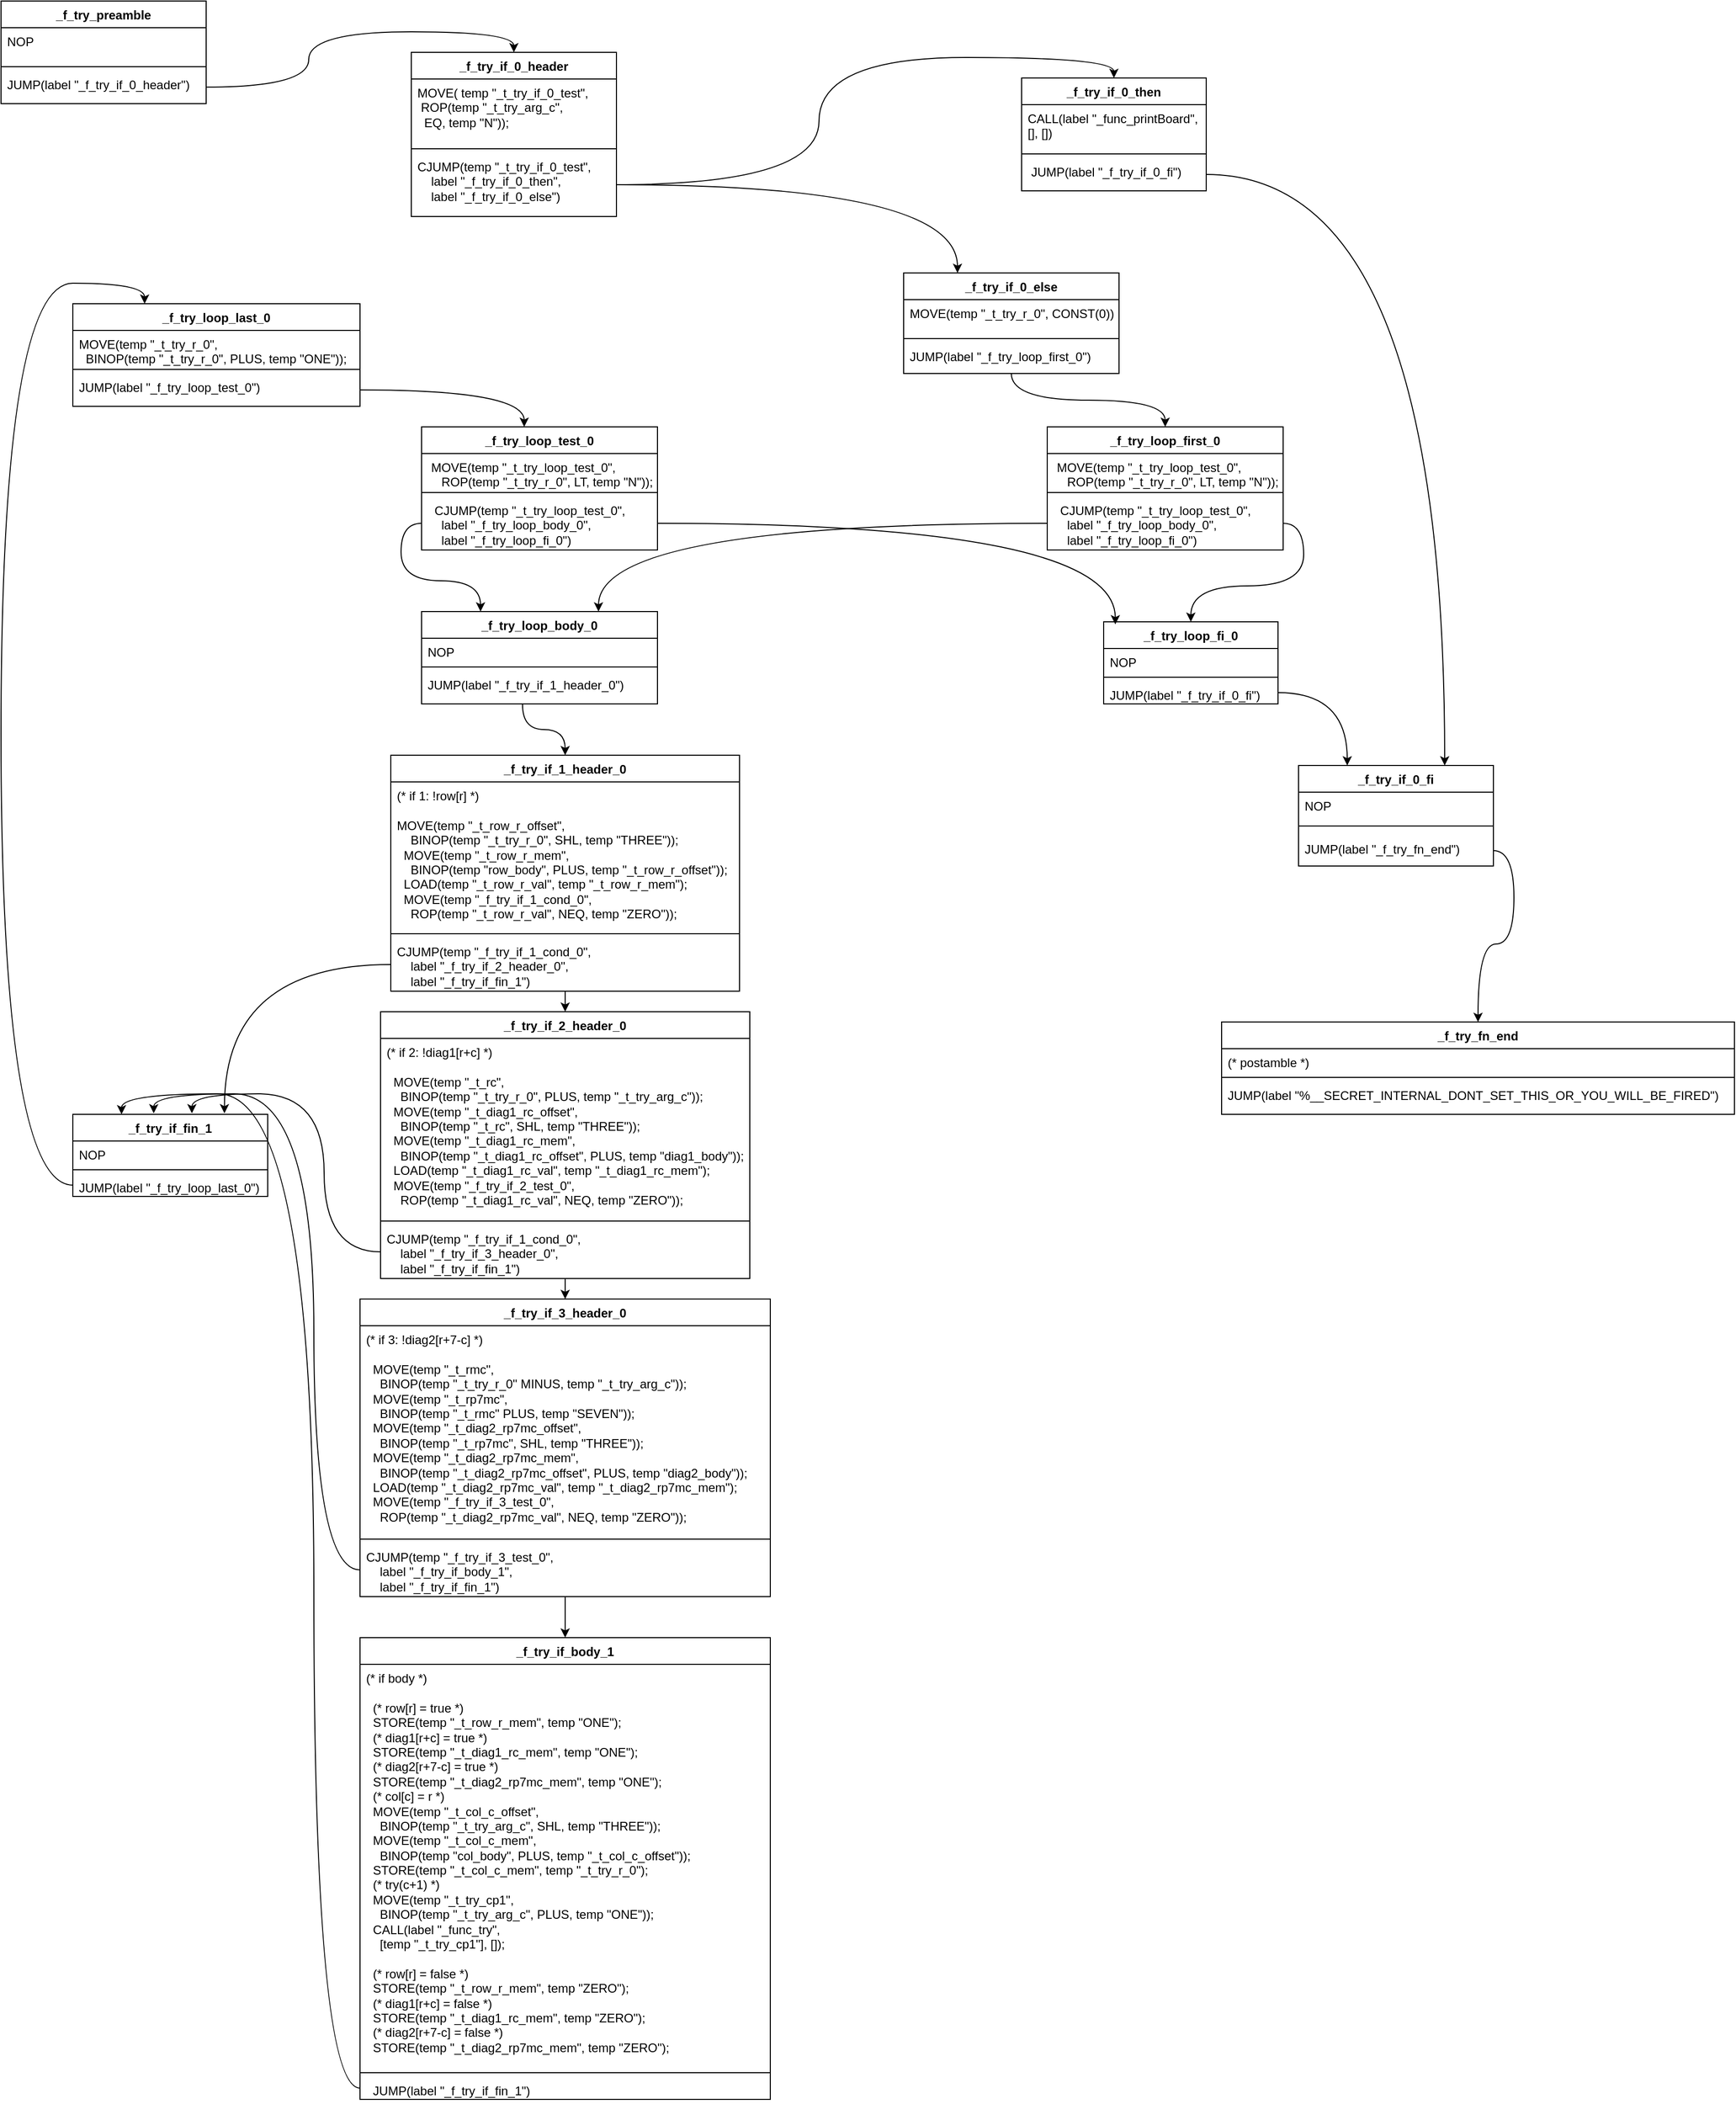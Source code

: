 <mxfile version="24.2.5" type="github">
  <diagram name="Page-1" id="pra8yOZ9Exb6OgbVI9pF">
    <mxGraphModel dx="1858" dy="843" grid="1" gridSize="10" guides="1" tooltips="1" connect="1" arrows="1" fold="1" page="1" pageScale="1" pageWidth="850" pageHeight="1100" math="0" shadow="0">
      <root>
        <mxCell id="0" />
        <mxCell id="1" parent="0" />
        <mxCell id="ukRWAVQbogYnGtxhEbvE-15" value="_f_try_if_0_header" style="swimlane;fontStyle=1;align=center;verticalAlign=top;childLayout=stackLayout;horizontal=1;startSize=26;horizontalStack=0;resizeParent=1;resizeParentMax=0;resizeLast=0;collapsible=1;marginBottom=0;whiteSpace=wrap;html=1;" vertex="1" parent="1">
          <mxGeometry x="410" y="65" width="200" height="160" as="geometry">
            <mxRectangle x="110" y="230" width="140" height="30" as="alternateBounds" />
          </mxGeometry>
        </mxCell>
        <mxCell id="ukRWAVQbogYnGtxhEbvE-16" value="MOVE( temp &quot;_t_try_if_0_test&quot;,&lt;div&gt;&amp;nbsp;ROP(temp &quot;_t_try_arg_c&quot;,&lt;/div&gt;&lt;div&gt;&amp;nbsp; EQ, temp &quot;N&quot;));&lt;/div&gt;" style="text;strokeColor=none;fillColor=none;align=left;verticalAlign=top;spacingLeft=4;spacingRight=4;overflow=hidden;rotatable=0;points=[[0,0.5],[1,0.5]];portConstraint=eastwest;whiteSpace=wrap;html=1;" vertex="1" parent="ukRWAVQbogYnGtxhEbvE-15">
          <mxGeometry y="26" width="200" height="64" as="geometry" />
        </mxCell>
        <mxCell id="ukRWAVQbogYnGtxhEbvE-17" value="" style="line;strokeWidth=1;fillColor=none;align=left;verticalAlign=middle;spacingTop=-1;spacingLeft=3;spacingRight=3;rotatable=0;labelPosition=right;points=[];portConstraint=eastwest;strokeColor=inherit;" vertex="1" parent="ukRWAVQbogYnGtxhEbvE-15">
          <mxGeometry y="90" width="200" height="8" as="geometry" />
        </mxCell>
        <mxCell id="ukRWAVQbogYnGtxhEbvE-18" value="&lt;div&gt;CJUMP(temp &quot;_t_try_if_0_test&quot;,&lt;/div&gt;&lt;div&gt;&amp;nbsp; &amp;nbsp; label &quot;_f_try_if_0_then&quot;,&lt;/div&gt;&lt;div&gt;&amp;nbsp; &amp;nbsp; label &quot;_f_try_if_0_else&quot;)&lt;/div&gt;" style="text;strokeColor=none;fillColor=none;align=left;verticalAlign=top;spacingLeft=4;spacingRight=4;overflow=hidden;rotatable=0;points=[[0,0.5],[1,0.5]];portConstraint=eastwest;whiteSpace=wrap;html=1;" vertex="1" parent="ukRWAVQbogYnGtxhEbvE-15">
          <mxGeometry y="98" width="200" height="62" as="geometry" />
        </mxCell>
        <mxCell id="ukRWAVQbogYnGtxhEbvE-19" value="_f_try_preamble" style="swimlane;fontStyle=1;align=center;verticalAlign=top;childLayout=stackLayout;horizontal=1;startSize=26;horizontalStack=0;resizeParent=1;resizeParentMax=0;resizeLast=0;collapsible=1;marginBottom=0;whiteSpace=wrap;html=1;" vertex="1" parent="1">
          <mxGeometry x="10" y="14.94" width="200" height="100" as="geometry" />
        </mxCell>
        <mxCell id="ukRWAVQbogYnGtxhEbvE-20" value="NOP&lt;div&gt;&lt;br&gt;&lt;/div&gt;" style="text;strokeColor=none;fillColor=none;align=left;verticalAlign=top;spacingLeft=4;spacingRight=4;overflow=hidden;rotatable=0;points=[[0,0.5],[1,0.5]];portConstraint=eastwest;whiteSpace=wrap;html=1;" vertex="1" parent="ukRWAVQbogYnGtxhEbvE-19">
          <mxGeometry y="26" width="200" height="34" as="geometry" />
        </mxCell>
        <mxCell id="ukRWAVQbogYnGtxhEbvE-21" value="" style="line;strokeWidth=1;fillColor=none;align=left;verticalAlign=middle;spacingTop=-1;spacingLeft=3;spacingRight=3;rotatable=0;labelPosition=right;points=[];portConstraint=eastwest;strokeColor=inherit;" vertex="1" parent="ukRWAVQbogYnGtxhEbvE-19">
          <mxGeometry y="60" width="200" height="8" as="geometry" />
        </mxCell>
        <mxCell id="ukRWAVQbogYnGtxhEbvE-22" value="&lt;div&gt;JUMP(label &quot;_f_try_if_0_header&quot;)&lt;/div&gt;&lt;div&gt;&lt;br&gt;&lt;/div&gt;" style="text;strokeColor=none;fillColor=none;align=left;verticalAlign=top;spacingLeft=4;spacingRight=4;overflow=hidden;rotatable=0;points=[[0,0.5],[1,0.5]];portConstraint=eastwest;whiteSpace=wrap;html=1;" vertex="1" parent="ukRWAVQbogYnGtxhEbvE-19">
          <mxGeometry y="68" width="200" height="32" as="geometry" />
        </mxCell>
        <mxCell id="ukRWAVQbogYnGtxhEbvE-23" value="_f_try_if_0_then" style="swimlane;fontStyle=1;align=center;verticalAlign=top;childLayout=stackLayout;horizontal=1;startSize=26;horizontalStack=0;resizeParent=1;resizeParentMax=0;resizeLast=0;collapsible=1;marginBottom=0;whiteSpace=wrap;html=1;" vertex="1" parent="1">
          <mxGeometry x="1005" y="90" width="180" height="110" as="geometry">
            <mxRectangle x="110" y="230" width="140" height="30" as="alternateBounds" />
          </mxGeometry>
        </mxCell>
        <mxCell id="ukRWAVQbogYnGtxhEbvE-24" value="CALL(label &quot;_func_printBoard&quot;, [], [])" style="text;strokeColor=none;fillColor=none;align=left;verticalAlign=top;spacingLeft=4;spacingRight=4;overflow=hidden;rotatable=0;points=[[0,0.5],[1,0.5]];portConstraint=eastwest;whiteSpace=wrap;html=1;" vertex="1" parent="ukRWAVQbogYnGtxhEbvE-23">
          <mxGeometry y="26" width="180" height="44" as="geometry" />
        </mxCell>
        <mxCell id="ukRWAVQbogYnGtxhEbvE-25" value="" style="line;strokeWidth=1;fillColor=none;align=left;verticalAlign=middle;spacingTop=-1;spacingLeft=3;spacingRight=3;rotatable=0;labelPosition=right;points=[];portConstraint=eastwest;strokeColor=inherit;" vertex="1" parent="ukRWAVQbogYnGtxhEbvE-23">
          <mxGeometry y="70" width="180" height="8" as="geometry" />
        </mxCell>
        <mxCell id="ukRWAVQbogYnGtxhEbvE-26" value="&lt;div&gt;&amp;nbsp;JUMP(label &quot;_f_try_if_0_fi&quot;)&lt;/div&gt;" style="text;strokeColor=none;fillColor=none;align=left;verticalAlign=top;spacingLeft=4;spacingRight=4;overflow=hidden;rotatable=0;points=[[0,0.5],[1,0.5]];portConstraint=eastwest;whiteSpace=wrap;html=1;" vertex="1" parent="ukRWAVQbogYnGtxhEbvE-23">
          <mxGeometry y="78" width="180" height="32" as="geometry" />
        </mxCell>
        <mxCell id="ukRWAVQbogYnGtxhEbvE-27" value="_f_try_if_0_fi" style="swimlane;fontStyle=1;align=center;verticalAlign=top;childLayout=stackLayout;horizontal=1;startSize=26;horizontalStack=0;resizeParent=1;resizeParentMax=0;resizeLast=0;collapsible=1;marginBottom=0;whiteSpace=wrap;html=1;" vertex="1" parent="1">
          <mxGeometry x="1275" y="760" width="190" height="98" as="geometry">
            <mxRectangle x="110" y="230" width="140" height="30" as="alternateBounds" />
          </mxGeometry>
        </mxCell>
        <mxCell id="ukRWAVQbogYnGtxhEbvE-28" value="NOP" style="text;strokeColor=none;fillColor=none;align=left;verticalAlign=top;spacingLeft=4;spacingRight=4;overflow=hidden;rotatable=0;points=[[0,0.5],[1,0.5]];portConstraint=eastwest;whiteSpace=wrap;html=1;" vertex="1" parent="ukRWAVQbogYnGtxhEbvE-27">
          <mxGeometry y="26" width="190" height="24" as="geometry" />
        </mxCell>
        <mxCell id="ukRWAVQbogYnGtxhEbvE-29" value="" style="line;strokeWidth=1;fillColor=none;align=left;verticalAlign=middle;spacingTop=-1;spacingLeft=3;spacingRight=3;rotatable=0;labelPosition=right;points=[];portConstraint=eastwest;strokeColor=inherit;" vertex="1" parent="ukRWAVQbogYnGtxhEbvE-27">
          <mxGeometry y="50" width="190" height="18" as="geometry" />
        </mxCell>
        <mxCell id="ukRWAVQbogYnGtxhEbvE-30" value="&lt;div&gt;JUMP(label &quot;_f_try_fn_end&lt;span style=&quot;background-color: initial;&quot;&gt;&quot;)&lt;/span&gt;&lt;/div&gt;" style="text;strokeColor=none;fillColor=none;align=left;verticalAlign=top;spacingLeft=4;spacingRight=4;overflow=hidden;rotatable=0;points=[[0,0.5],[1,0.5]];portConstraint=eastwest;whiteSpace=wrap;html=1;" vertex="1" parent="ukRWAVQbogYnGtxhEbvE-27">
          <mxGeometry y="68" width="190" height="30" as="geometry" />
        </mxCell>
        <mxCell id="ukRWAVQbogYnGtxhEbvE-46" style="edgeStyle=orthogonalEdgeStyle;curved=1;rounded=0;orthogonalLoop=1;jettySize=auto;html=1;" edge="1" parent="1" source="ukRWAVQbogYnGtxhEbvE-37" target="ukRWAVQbogYnGtxhEbvE-42">
          <mxGeometry relative="1" as="geometry" />
        </mxCell>
        <mxCell id="ukRWAVQbogYnGtxhEbvE-37" value="_f_try_if_0_else&lt;div&gt;&lt;br&gt;&lt;/div&gt;" style="swimlane;fontStyle=1;align=center;verticalAlign=top;childLayout=stackLayout;horizontal=1;startSize=26;horizontalStack=0;resizeParent=1;resizeParentMax=0;resizeLast=0;collapsible=1;marginBottom=0;whiteSpace=wrap;html=1;" vertex="1" parent="1">
          <mxGeometry x="890" y="280" width="210" height="98" as="geometry">
            <mxRectangle x="110" y="230" width="140" height="30" as="alternateBounds" />
          </mxGeometry>
        </mxCell>
        <mxCell id="ukRWAVQbogYnGtxhEbvE-38" value="MOVE(temp &quot;_t_try_r_0&quot;, CONST(0))" style="text;strokeColor=none;fillColor=none;align=left;verticalAlign=top;spacingLeft=4;spacingRight=4;overflow=hidden;rotatable=0;points=[[0,0.5],[1,0.5]];portConstraint=eastwest;whiteSpace=wrap;html=1;" vertex="1" parent="ukRWAVQbogYnGtxhEbvE-37">
          <mxGeometry y="26" width="210" height="34" as="geometry" />
        </mxCell>
        <mxCell id="ukRWAVQbogYnGtxhEbvE-39" value="" style="line;strokeWidth=1;fillColor=none;align=left;verticalAlign=middle;spacingTop=-1;spacingLeft=3;spacingRight=3;rotatable=0;labelPosition=right;points=[];portConstraint=eastwest;strokeColor=inherit;" vertex="1" parent="ukRWAVQbogYnGtxhEbvE-37">
          <mxGeometry y="60" width="210" height="8" as="geometry" />
        </mxCell>
        <mxCell id="ukRWAVQbogYnGtxhEbvE-40" value="&lt;div&gt;JUMP(label &quot;_f_try_loop_first_0&quot;)&lt;/div&gt;" style="text;strokeColor=none;fillColor=none;align=left;verticalAlign=top;spacingLeft=4;spacingRight=4;overflow=hidden;rotatable=0;points=[[0,0.5],[1,0.5]];portConstraint=eastwest;whiteSpace=wrap;html=1;" vertex="1" parent="ukRWAVQbogYnGtxhEbvE-37">
          <mxGeometry y="68" width="210" height="30" as="geometry" />
        </mxCell>
        <mxCell id="ukRWAVQbogYnGtxhEbvE-47" value="&lt;div&gt;_f_try_loop_test_0&lt;/div&gt;" style="swimlane;fontStyle=1;align=center;verticalAlign=top;childLayout=stackLayout;horizontal=1;startSize=26;horizontalStack=0;resizeParent=1;resizeParentMax=0;resizeLast=0;collapsible=1;marginBottom=0;whiteSpace=wrap;html=1;" vertex="1" parent="1">
          <mxGeometry x="420" y="430" width="230" height="120" as="geometry">
            <mxRectangle x="110" y="230" width="140" height="30" as="alternateBounds" />
          </mxGeometry>
        </mxCell>
        <mxCell id="ukRWAVQbogYnGtxhEbvE-48" value="&lt;div&gt;&amp;nbsp;MOVE(temp &quot;_t_try_loop_test_0&quot;,&lt;/div&gt;&lt;div&gt;&amp;nbsp; &amp;nbsp; ROP(temp &quot;_t_try_r_0&quot;, LT, temp &quot;N&quot;));&lt;/div&gt;&lt;div&gt;&lt;br&gt;&lt;/div&gt;" style="text;strokeColor=none;fillColor=none;align=left;verticalAlign=top;spacingLeft=4;spacingRight=4;overflow=hidden;rotatable=0;points=[[0,0.5],[1,0.5]];portConstraint=eastwest;whiteSpace=wrap;html=1;" vertex="1" parent="ukRWAVQbogYnGtxhEbvE-47">
          <mxGeometry y="26" width="230" height="34" as="geometry" />
        </mxCell>
        <mxCell id="ukRWAVQbogYnGtxhEbvE-49" value="" style="line;strokeWidth=1;fillColor=none;align=left;verticalAlign=middle;spacingTop=-1;spacingLeft=3;spacingRight=3;rotatable=0;labelPosition=right;points=[];portConstraint=eastwest;strokeColor=inherit;" vertex="1" parent="ukRWAVQbogYnGtxhEbvE-47">
          <mxGeometry y="60" width="230" height="8" as="geometry" />
        </mxCell>
        <mxCell id="ukRWAVQbogYnGtxhEbvE-50" value="&lt;div&gt;&amp;nbsp; CJUMP(temp &quot;_t_try_loop_test_0&quot;,&lt;/div&gt;&lt;div&gt;&amp;nbsp; &amp;nbsp; label &quot;_f_try_loop_body_0&quot;,&lt;/div&gt;&lt;div&gt;&amp;nbsp; &amp;nbsp; label &quot;_f_try_loop_fi_0&quot;)&lt;/div&gt;&lt;div&gt;&lt;br&gt;&lt;/div&gt;" style="text;strokeColor=none;fillColor=none;align=left;verticalAlign=top;spacingLeft=4;spacingRight=4;overflow=hidden;rotatable=0;points=[[0,0.5],[1,0.5]];portConstraint=eastwest;whiteSpace=wrap;html=1;" vertex="1" parent="ukRWAVQbogYnGtxhEbvE-47">
          <mxGeometry y="68" width="230" height="52" as="geometry" />
        </mxCell>
        <mxCell id="ukRWAVQbogYnGtxhEbvE-54" value="&lt;div&gt;_f_try_loop_fi_0&lt;/div&gt;" style="swimlane;fontStyle=1;align=center;verticalAlign=top;childLayout=stackLayout;horizontal=1;startSize=26;horizontalStack=0;resizeParent=1;resizeParentMax=0;resizeLast=0;collapsible=1;marginBottom=0;whiteSpace=wrap;html=1;" vertex="1" parent="1">
          <mxGeometry x="1085" y="620" width="170" height="80" as="geometry">
            <mxRectangle x="110" y="230" width="140" height="30" as="alternateBounds" />
          </mxGeometry>
        </mxCell>
        <mxCell id="ukRWAVQbogYnGtxhEbvE-55" value="&lt;div&gt;NOP&lt;/div&gt;" style="text;strokeColor=none;fillColor=none;align=left;verticalAlign=top;spacingLeft=4;spacingRight=4;overflow=hidden;rotatable=0;points=[[0,0.5],[1,0.5]];portConstraint=eastwest;whiteSpace=wrap;html=1;" vertex="1" parent="ukRWAVQbogYnGtxhEbvE-54">
          <mxGeometry y="26" width="170" height="24" as="geometry" />
        </mxCell>
        <mxCell id="ukRWAVQbogYnGtxhEbvE-56" value="" style="line;strokeWidth=1;fillColor=none;align=left;verticalAlign=middle;spacingTop=-1;spacingLeft=3;spacingRight=3;rotatable=0;labelPosition=right;points=[];portConstraint=eastwest;strokeColor=inherit;" vertex="1" parent="ukRWAVQbogYnGtxhEbvE-54">
          <mxGeometry y="50" width="170" height="8" as="geometry" />
        </mxCell>
        <mxCell id="ukRWAVQbogYnGtxhEbvE-57" value="&lt;div&gt;JUMP(label &quot;_f_try_if_0_fi&quot;)&lt;/div&gt;" style="text;strokeColor=none;fillColor=none;align=left;verticalAlign=top;spacingLeft=4;spacingRight=4;overflow=hidden;rotatable=0;points=[[0,0.5],[1,0.5]];portConstraint=eastwest;whiteSpace=wrap;html=1;" vertex="1" parent="ukRWAVQbogYnGtxhEbvE-54">
          <mxGeometry y="58" width="170" height="22" as="geometry" />
        </mxCell>
        <mxCell id="ukRWAVQbogYnGtxhEbvE-65" style="edgeStyle=orthogonalEdgeStyle;curved=1;rounded=0;orthogonalLoop=1;jettySize=auto;html=1;exitX=1;exitY=0.5;exitDx=0;exitDy=0;entryX=0.5;entryY=0;entryDx=0;entryDy=0;" edge="1" parent="1" source="ukRWAVQbogYnGtxhEbvE-18" target="ukRWAVQbogYnGtxhEbvE-23">
          <mxGeometry relative="1" as="geometry" />
        </mxCell>
        <mxCell id="ukRWAVQbogYnGtxhEbvE-69" value="&lt;div&gt;_f_try_loop_body_0&lt;/div&gt;" style="swimlane;fontStyle=1;align=center;verticalAlign=top;childLayout=stackLayout;horizontal=1;startSize=26;horizontalStack=0;resizeParent=1;resizeParentMax=0;resizeLast=0;collapsible=1;marginBottom=0;whiteSpace=wrap;html=1;" vertex="1" parent="1">
          <mxGeometry x="420" y="610" width="230" height="90" as="geometry">
            <mxRectangle x="110" y="230" width="140" height="30" as="alternateBounds" />
          </mxGeometry>
        </mxCell>
        <mxCell id="ukRWAVQbogYnGtxhEbvE-70" value="&lt;div&gt;NOP&lt;/div&gt;" style="text;strokeColor=none;fillColor=none;align=left;verticalAlign=top;spacingLeft=4;spacingRight=4;overflow=hidden;rotatable=0;points=[[0,0.5],[1,0.5]];portConstraint=eastwest;whiteSpace=wrap;html=1;" vertex="1" parent="ukRWAVQbogYnGtxhEbvE-69">
          <mxGeometry y="26" width="230" height="24" as="geometry" />
        </mxCell>
        <mxCell id="ukRWAVQbogYnGtxhEbvE-71" value="" style="line;strokeWidth=1;fillColor=none;align=left;verticalAlign=middle;spacingTop=-1;spacingLeft=3;spacingRight=3;rotatable=0;labelPosition=right;points=[];portConstraint=eastwest;strokeColor=inherit;" vertex="1" parent="ukRWAVQbogYnGtxhEbvE-69">
          <mxGeometry y="50" width="230" height="8" as="geometry" />
        </mxCell>
        <mxCell id="ukRWAVQbogYnGtxhEbvE-72" value="&lt;div&gt;JUMP(label &quot;_f_try_if_1_header_0&quot;)&lt;/div&gt;" style="text;strokeColor=none;fillColor=none;align=left;verticalAlign=top;spacingLeft=4;spacingRight=4;overflow=hidden;rotatable=0;points=[[0,0.5],[1,0.5]];portConstraint=eastwest;whiteSpace=wrap;html=1;" vertex="1" parent="ukRWAVQbogYnGtxhEbvE-69">
          <mxGeometry y="58" width="230" height="32" as="geometry" />
        </mxCell>
        <mxCell id="HyJfXXgfWstk8w3jQpry-2" value="&lt;div&gt;_f_try_loop_last_0&lt;/div&gt;" style="swimlane;fontStyle=1;align=center;verticalAlign=top;childLayout=stackLayout;horizontal=1;startSize=26;horizontalStack=0;resizeParent=1;resizeParentMax=0;resizeLast=0;collapsible=1;marginBottom=0;whiteSpace=wrap;html=1;" vertex="1" parent="1">
          <mxGeometry x="80" y="310" width="280" height="100" as="geometry">
            <mxRectangle x="110" y="230" width="140" height="30" as="alternateBounds" />
          </mxGeometry>
        </mxCell>
        <mxCell id="HyJfXXgfWstk8w3jQpry-3" value="&lt;div&gt;MOVE(temp &quot;_t_try_r_0&quot;,&lt;/div&gt;&lt;div&gt;&amp;nbsp; BINOP(temp &quot;_t_try_r_0&quot;, PLUS, temp &quot;ONE&quot;));&lt;/div&gt;&lt;div&gt;&lt;br&gt;&lt;/div&gt;" style="text;strokeColor=none;fillColor=none;align=left;verticalAlign=top;spacingLeft=4;spacingRight=4;overflow=hidden;rotatable=0;points=[[0,0.5],[1,0.5]];portConstraint=eastwest;whiteSpace=wrap;html=1;" vertex="1" parent="HyJfXXgfWstk8w3jQpry-2">
          <mxGeometry y="26" width="280" height="34" as="geometry" />
        </mxCell>
        <mxCell id="HyJfXXgfWstk8w3jQpry-4" value="" style="line;strokeWidth=1;fillColor=none;align=left;verticalAlign=middle;spacingTop=-1;spacingLeft=3;spacingRight=3;rotatable=0;labelPosition=right;points=[];portConstraint=eastwest;strokeColor=inherit;" vertex="1" parent="HyJfXXgfWstk8w3jQpry-2">
          <mxGeometry y="60" width="280" height="8" as="geometry" />
        </mxCell>
        <mxCell id="HyJfXXgfWstk8w3jQpry-5" value="JUMP(label &quot;_f_try_loop_test_0&quot;)" style="text;strokeColor=none;fillColor=none;align=left;verticalAlign=top;spacingLeft=4;spacingRight=4;overflow=hidden;rotatable=0;points=[[0,0.5],[1,0.5]];portConstraint=eastwest;whiteSpace=wrap;html=1;" vertex="1" parent="HyJfXXgfWstk8w3jQpry-2">
          <mxGeometry y="68" width="280" height="32" as="geometry" />
        </mxCell>
        <mxCell id="HyJfXXgfWstk8w3jQpry-8" style="edgeStyle=orthogonalEdgeStyle;curved=1;rounded=0;orthogonalLoop=1;jettySize=auto;html=1;entryX=0.435;entryY=0;entryDx=0;entryDy=0;entryPerimeter=0;" edge="1" parent="1" source="HyJfXXgfWstk8w3jQpry-5" target="ukRWAVQbogYnGtxhEbvE-47">
          <mxGeometry relative="1" as="geometry" />
        </mxCell>
        <mxCell id="HyJfXXgfWstk8w3jQpry-21" value="" style="edgeStyle=orthogonalEdgeStyle;curved=1;rounded=0;orthogonalLoop=1;jettySize=auto;html=1;" edge="1" parent="1" source="HyJfXXgfWstk8w3jQpry-9" target="HyJfXXgfWstk8w3jQpry-17">
          <mxGeometry relative="1" as="geometry" />
        </mxCell>
        <mxCell id="HyJfXXgfWstk8w3jQpry-9" value="_f_try_if_1_header_0" style="swimlane;fontStyle=1;align=center;verticalAlign=top;childLayout=stackLayout;horizontal=1;startSize=26;horizontalStack=0;resizeParent=1;resizeParentMax=0;resizeLast=0;collapsible=1;marginBottom=0;whiteSpace=wrap;html=1;" vertex="1" parent="1">
          <mxGeometry x="390" y="750" width="340" height="230" as="geometry">
            <mxRectangle x="110" y="230" width="140" height="30" as="alternateBounds" />
          </mxGeometry>
        </mxCell>
        <mxCell id="HyJfXXgfWstk8w3jQpry-10" value="&lt;div&gt;(* if 1: !row[r] *)&lt;/div&gt;&lt;div&gt;&lt;br&gt;&lt;/div&gt;&lt;div&gt;MOVE(temp &quot;_t_row_r_offset&quot;,&lt;/div&gt;&lt;div&gt;&amp;nbsp; &amp;nbsp; BINOP(temp &quot;_t_try_r_0&quot;, SHL, temp &quot;THREE&quot;));&lt;/div&gt;&lt;div&gt;&amp;nbsp; MOVE(temp &quot;_t_row_r_mem&quot;,&lt;/div&gt;&lt;div&gt;&amp;nbsp; &amp;nbsp; BINOP(temp &quot;row_body&quot;, PLUS, temp &quot;_t_row_r_offset&quot;));&lt;/div&gt;&lt;div&gt;&amp;nbsp; LOAD(temp &quot;_t_row_r_val&quot;, temp &quot;_t_row_r_mem&quot;);&lt;/div&gt;&lt;div&gt;&amp;nbsp; MOVE(temp &quot;_f_try_if_1_cond_0&quot;,&lt;/div&gt;&lt;div&gt;&amp;nbsp; &amp;nbsp; ROP(temp &quot;_t_row_r_val&quot;, NEQ, temp &quot;ZERO&quot;));&lt;/div&gt;&lt;div&gt;&lt;br&gt;&lt;/div&gt;" style="text;strokeColor=none;fillColor=none;align=left;verticalAlign=top;spacingLeft=4;spacingRight=4;overflow=hidden;rotatable=0;points=[[0,0.5],[1,0.5]];portConstraint=eastwest;whiteSpace=wrap;html=1;" vertex="1" parent="HyJfXXgfWstk8w3jQpry-9">
          <mxGeometry y="26" width="340" height="144" as="geometry" />
        </mxCell>
        <mxCell id="HyJfXXgfWstk8w3jQpry-11" value="" style="line;strokeWidth=1;fillColor=none;align=left;verticalAlign=middle;spacingTop=-1;spacingLeft=3;spacingRight=3;rotatable=0;labelPosition=right;points=[];portConstraint=eastwest;strokeColor=inherit;" vertex="1" parent="HyJfXXgfWstk8w3jQpry-9">
          <mxGeometry y="170" width="340" height="8" as="geometry" />
        </mxCell>
        <mxCell id="HyJfXXgfWstk8w3jQpry-12" value="&lt;div&gt;CJUMP(temp &quot;_f_try_if_1_cond_0&quot;,&lt;/div&gt;&lt;div&gt;&amp;nbsp; &amp;nbsp; label &quot;_f_try_if_2_header_0&quot;,&lt;/div&gt;&lt;div&gt;&amp;nbsp; &amp;nbsp; label &quot;_f_try_if_fin_1&quot;)&lt;/div&gt;&lt;div&gt;&lt;br&gt;&lt;/div&gt;" style="text;strokeColor=none;fillColor=none;align=left;verticalAlign=top;spacingLeft=4;spacingRight=4;overflow=hidden;rotatable=0;points=[[0,0.5],[1,0.5]];portConstraint=eastwest;whiteSpace=wrap;html=1;" vertex="1" parent="HyJfXXgfWstk8w3jQpry-9">
          <mxGeometry y="178" width="340" height="52" as="geometry" />
        </mxCell>
        <mxCell id="HyJfXXgfWstk8w3jQpry-14" style="edgeStyle=orthogonalEdgeStyle;curved=1;rounded=0;orthogonalLoop=1;jettySize=auto;html=1;entryX=0.5;entryY=0;entryDx=0;entryDy=0;exitX=0.428;exitY=1.014;exitDx=0;exitDy=0;exitPerimeter=0;" edge="1" parent="1" source="ukRWAVQbogYnGtxhEbvE-72" target="HyJfXXgfWstk8w3jQpry-9">
          <mxGeometry relative="1" as="geometry" />
        </mxCell>
        <mxCell id="HyJfXXgfWstk8w3jQpry-26" value="" style="edgeStyle=orthogonalEdgeStyle;curved=1;rounded=0;orthogonalLoop=1;jettySize=auto;html=1;" edge="1" parent="1" source="HyJfXXgfWstk8w3jQpry-17" target="HyJfXXgfWstk8w3jQpry-22">
          <mxGeometry relative="1" as="geometry" />
        </mxCell>
        <mxCell id="HyJfXXgfWstk8w3jQpry-17" value="_f_try_if_2_header_0" style="swimlane;fontStyle=1;align=center;verticalAlign=top;childLayout=stackLayout;horizontal=1;startSize=26;horizontalStack=0;resizeParent=1;resizeParentMax=0;resizeLast=0;collapsible=1;marginBottom=0;whiteSpace=wrap;html=1;" vertex="1" parent="1">
          <mxGeometry x="380" y="1000" width="360" height="260" as="geometry">
            <mxRectangle x="110" y="230" width="140" height="30" as="alternateBounds" />
          </mxGeometry>
        </mxCell>
        <mxCell id="HyJfXXgfWstk8w3jQpry-18" value="&lt;div&gt;(* if 2: !diag1[r+c] *)&lt;/div&gt;&lt;div&gt;&lt;br&gt;&lt;/div&gt;&lt;div&gt;&lt;div&gt;&amp;nbsp; MOVE(temp &quot;_t_rc&quot;,&lt;/div&gt;&lt;div&gt;&amp;nbsp; &amp;nbsp; BINOP(temp &quot;_t_try_r_0&quot;, PLUS, temp &quot;_t_try_arg_c&quot;));&lt;/div&gt;&lt;div&gt;&amp;nbsp; MOVE(temp &quot;_t_diag1_rc_offset&quot;,&lt;/div&gt;&lt;div&gt;&amp;nbsp; &amp;nbsp; BINOP(temp &quot;_t_rc&quot;, SHL, temp &quot;THREE&quot;));&lt;/div&gt;&lt;div&gt;&amp;nbsp; MOVE(temp &quot;_t_diag1_rc_mem&quot;,&lt;/div&gt;&lt;div&gt;&amp;nbsp; &amp;nbsp; BINOP(temp &quot;_t_diag1_rc_offset&quot;, PLUS, temp &quot;diag1_body&quot;));&lt;/div&gt;&lt;div&gt;&amp;nbsp; LOAD(temp &quot;_t_diag1_rc_val&quot;, temp &quot;_t_diag1_rc_mem&quot;);&lt;/div&gt;&lt;div&gt;&amp;nbsp; MOVE(temp &quot;_f_try_if_2_test_0&quot;,&lt;/div&gt;&lt;div&gt;&amp;nbsp; &amp;nbsp; ROP(temp &quot;_t_diag1_rc_val&quot;, NEQ, temp &quot;ZERO&quot;));&lt;/div&gt;&lt;/div&gt;&lt;div&gt;&lt;br&gt;&lt;/div&gt;" style="text;strokeColor=none;fillColor=none;align=left;verticalAlign=top;spacingLeft=4;spacingRight=4;overflow=hidden;rotatable=0;points=[[0,0.5],[1,0.5]];portConstraint=eastwest;whiteSpace=wrap;html=1;" vertex="1" parent="HyJfXXgfWstk8w3jQpry-17">
          <mxGeometry y="26" width="360" height="174" as="geometry" />
        </mxCell>
        <mxCell id="HyJfXXgfWstk8w3jQpry-19" value="" style="line;strokeWidth=1;fillColor=none;align=left;verticalAlign=middle;spacingTop=-1;spacingLeft=3;spacingRight=3;rotatable=0;labelPosition=right;points=[];portConstraint=eastwest;strokeColor=inherit;" vertex="1" parent="HyJfXXgfWstk8w3jQpry-17">
          <mxGeometry y="200" width="360" height="8" as="geometry" />
        </mxCell>
        <mxCell id="HyJfXXgfWstk8w3jQpry-20" value="&lt;div&gt;CJUMP(temp &quot;_f_try_if_1_cond_0&quot;,&lt;/div&gt;&lt;div&gt;&amp;nbsp; &amp;nbsp; label &quot;_f_try_if_3_header_0&quot;,&lt;/div&gt;&lt;div&gt;&amp;nbsp; &amp;nbsp; label &quot;_f_try_if_fin_1&quot;)&lt;/div&gt;&lt;div&gt;&lt;br&gt;&lt;/div&gt;" style="text;strokeColor=none;fillColor=none;align=left;verticalAlign=top;spacingLeft=4;spacingRight=4;overflow=hidden;rotatable=0;points=[[0,0.5],[1,0.5]];portConstraint=eastwest;whiteSpace=wrap;html=1;" vertex="1" parent="HyJfXXgfWstk8w3jQpry-17">
          <mxGeometry y="208" width="360" height="52" as="geometry" />
        </mxCell>
        <mxCell id="HyJfXXgfWstk8w3jQpry-31" value="" style="edgeStyle=orthogonalEdgeStyle;curved=1;rounded=0;orthogonalLoop=1;jettySize=auto;html=1;" edge="1" parent="1" source="HyJfXXgfWstk8w3jQpry-22" target="HyJfXXgfWstk8w3jQpry-27">
          <mxGeometry relative="1" as="geometry" />
        </mxCell>
        <mxCell id="HyJfXXgfWstk8w3jQpry-22" value="_f_try_if_3_header_0" style="swimlane;fontStyle=1;align=center;verticalAlign=top;childLayout=stackLayout;horizontal=1;startSize=26;horizontalStack=0;resizeParent=1;resizeParentMax=0;resizeLast=0;collapsible=1;marginBottom=0;whiteSpace=wrap;html=1;" vertex="1" parent="1">
          <mxGeometry x="360" y="1280" width="400" height="290" as="geometry">
            <mxRectangle x="110" y="230" width="140" height="30" as="alternateBounds" />
          </mxGeometry>
        </mxCell>
        <mxCell id="HyJfXXgfWstk8w3jQpry-23" value="&lt;div&gt;(* if 3: !diag2[r+7-c] *)&lt;/div&gt;&lt;div&gt;&lt;br&gt;&lt;/div&gt;&lt;div&gt;&lt;div&gt;&lt;div&gt;&amp;nbsp; MOVE(temp &quot;_t_rmc&quot;,&lt;/div&gt;&lt;div&gt;&amp;nbsp; &amp;nbsp; BINOP(temp &quot;_t_try_r_0&quot; MINUS, temp &quot;_t_try_arg_c&quot;));&lt;/div&gt;&lt;div&gt;&amp;nbsp; MOVE(temp &quot;_t_rp7mc&quot;,&lt;/div&gt;&lt;div&gt;&amp;nbsp; &amp;nbsp; BINOP(temp &quot;_t_rmc&quot; PLUS, temp &quot;SEVEN&quot;));&lt;/div&gt;&lt;div&gt;&amp;nbsp; MOVE(temp &quot;_t_diag2_rp7mc_offset&quot;,&lt;/div&gt;&lt;div&gt;&amp;nbsp; &amp;nbsp; BINOP(temp &quot;_t_rp7mc&quot;, SHL, temp &quot;THREE&quot;));&lt;/div&gt;&lt;div&gt;&amp;nbsp; MOVE(temp &quot;_t_diag2_rp7mc_mem&quot;,&lt;/div&gt;&lt;div&gt;&amp;nbsp; &amp;nbsp; BINOP(temp &quot;_t_diag2_rp7mc_offset&quot;, PLUS, temp &quot;diag2_body&quot;));&lt;/div&gt;&lt;div&gt;&amp;nbsp; LOAD(temp &quot;_t_diag2_rp7mc_val&quot;, temp &quot;_t_diag2_rp7mc_mem&quot;);&lt;/div&gt;&lt;div&gt;&amp;nbsp; MOVE(temp &quot;_f_try_if_3_test_0&quot;,&lt;/div&gt;&lt;div&gt;&amp;nbsp; &amp;nbsp; ROP(temp &quot;_t_diag2_rp7mc_val&quot;, NEQ, temp &quot;ZERO&quot;));&lt;/div&gt;&lt;/div&gt;&lt;/div&gt;&lt;div&gt;&lt;br&gt;&lt;/div&gt;" style="text;strokeColor=none;fillColor=none;align=left;verticalAlign=top;spacingLeft=4;spacingRight=4;overflow=hidden;rotatable=0;points=[[0,0.5],[1,0.5]];portConstraint=eastwest;whiteSpace=wrap;html=1;" vertex="1" parent="HyJfXXgfWstk8w3jQpry-22">
          <mxGeometry y="26" width="400" height="204" as="geometry" />
        </mxCell>
        <mxCell id="HyJfXXgfWstk8w3jQpry-24" value="" style="line;strokeWidth=1;fillColor=none;align=left;verticalAlign=middle;spacingTop=-1;spacingLeft=3;spacingRight=3;rotatable=0;labelPosition=right;points=[];portConstraint=eastwest;strokeColor=inherit;" vertex="1" parent="HyJfXXgfWstk8w3jQpry-22">
          <mxGeometry y="230" width="400" height="8" as="geometry" />
        </mxCell>
        <mxCell id="HyJfXXgfWstk8w3jQpry-25" value="&lt;div&gt;&lt;div&gt;CJUMP(temp &quot;_f_try_if_3_test_0&quot;,&lt;/div&gt;&lt;div&gt;&amp;nbsp; &amp;nbsp; label &quot;_f_try_if_body_1&quot;,&lt;/div&gt;&lt;div&gt;&amp;nbsp; &amp;nbsp; label &quot;_f_try_if_fin_1&quot;)&lt;/div&gt;&lt;/div&gt;" style="text;strokeColor=none;fillColor=none;align=left;verticalAlign=top;spacingLeft=4;spacingRight=4;overflow=hidden;rotatable=0;points=[[0,0.5],[1,0.5]];portConstraint=eastwest;whiteSpace=wrap;html=1;" vertex="1" parent="HyJfXXgfWstk8w3jQpry-22">
          <mxGeometry y="238" width="400" height="52" as="geometry" />
        </mxCell>
        <mxCell id="HyJfXXgfWstk8w3jQpry-27" value="_f_try_if_body_1" style="swimlane;fontStyle=1;align=center;verticalAlign=top;childLayout=stackLayout;horizontal=1;startSize=26;horizontalStack=0;resizeParent=1;resizeParentMax=0;resizeLast=0;collapsible=1;marginBottom=0;whiteSpace=wrap;html=1;" vertex="1" parent="1">
          <mxGeometry x="360" y="1610" width="400" height="450" as="geometry">
            <mxRectangle x="110" y="230" width="140" height="30" as="alternateBounds" />
          </mxGeometry>
        </mxCell>
        <mxCell id="HyJfXXgfWstk8w3jQpry-28" value="&lt;div&gt;(* if body *)&lt;/div&gt;&lt;div&gt;&lt;br&gt;&lt;/div&gt;&lt;div&gt;&lt;div&gt;&lt;div&gt;&lt;div&gt;&amp;nbsp; (* row[r] = true *)&lt;/div&gt;&lt;div&gt;&amp;nbsp; STORE(temp &quot;_t_row_r_mem&quot;, temp &quot;ONE&quot;);&lt;/div&gt;&lt;div&gt;&amp;nbsp; (* diag1[r+c] = true *)&lt;/div&gt;&lt;div&gt;&amp;nbsp; STORE(temp &quot;_t_diag1_rc_mem&quot;, temp &quot;ONE&quot;);&lt;/div&gt;&lt;div&gt;&amp;nbsp; (* diag2[r+7-c] = true *)&lt;/div&gt;&lt;div&gt;&amp;nbsp; STORE(temp &quot;_t_diag2_rp7mc_mem&quot;, temp &quot;ONE&quot;);&lt;/div&gt;&lt;div&gt;&amp;nbsp; (* col[c] = r *)&lt;/div&gt;&lt;div&gt;&amp;nbsp; MOVE(temp &quot;_t_col_c_offset&quot;,&lt;/div&gt;&lt;div&gt;&amp;nbsp; &amp;nbsp; BINOP(temp &quot;_t_try_arg_c&quot;, SHL, temp &quot;THREE&quot;));&lt;/div&gt;&lt;div&gt;&amp;nbsp; MOVE(temp &quot;_t_col_c_mem&quot;,&lt;/div&gt;&lt;div&gt;&amp;nbsp; &amp;nbsp; BINOP(temp &quot;col_body&quot;, PLUS, temp &quot;_t_col_c_offset&quot;));&lt;/div&gt;&lt;div&gt;&amp;nbsp; STORE(temp &quot;_t_col_c_mem&quot;, temp &quot;_t_try_r_0&quot;);&lt;/div&gt;&lt;div&gt;&amp;nbsp; (* try(c+1) *)&lt;/div&gt;&lt;div&gt;&amp;nbsp; MOVE(temp &quot;_t_try_cp1&quot;,&lt;/div&gt;&lt;div&gt;&amp;nbsp; &amp;nbsp; BINOP(temp &quot;_t_try_arg_c&quot;, PLUS, temp &quot;ONE&quot;));&lt;/div&gt;&lt;div&gt;&amp;nbsp; CALL(label &quot;_func_try&quot;,&amp;nbsp;&lt;/div&gt;&lt;div&gt;&amp;nbsp; &amp;nbsp; [temp &quot;_t_try_cp1&quot;], []);&lt;/div&gt;&lt;div&gt;&lt;br&gt;&lt;/div&gt;&lt;div&gt;&amp;nbsp; (* row[r] = false *)&lt;/div&gt;&lt;div&gt;&amp;nbsp; STORE(temp &quot;_t_row_r_mem&quot;, temp &quot;ZERO&quot;);&lt;/div&gt;&lt;div&gt;&amp;nbsp; (* diag1[r+c] = false *)&lt;/div&gt;&lt;div&gt;&amp;nbsp; STORE(temp &quot;_t_diag1_rc_mem&quot;, temp &quot;ZERO&quot;);&lt;/div&gt;&lt;div&gt;&amp;nbsp; (* diag2[r+7-c] = false *)&lt;/div&gt;&lt;div&gt;&amp;nbsp; STORE(temp &quot;_t_diag2_rp7mc_mem&quot;, temp &quot;ZERO&quot;);&lt;/div&gt;&lt;div&gt;&amp;nbsp;&lt;/div&gt;&lt;/div&gt;&lt;/div&gt;&lt;/div&gt;" style="text;strokeColor=none;fillColor=none;align=left;verticalAlign=top;spacingLeft=4;spacingRight=4;overflow=hidden;rotatable=0;points=[[0,0.5],[1,0.5]];portConstraint=eastwest;whiteSpace=wrap;html=1;" vertex="1" parent="HyJfXXgfWstk8w3jQpry-27">
          <mxGeometry y="26" width="400" height="394" as="geometry" />
        </mxCell>
        <mxCell id="HyJfXXgfWstk8w3jQpry-29" value="" style="line;strokeWidth=1;fillColor=none;align=left;verticalAlign=middle;spacingTop=-1;spacingLeft=3;spacingRight=3;rotatable=0;labelPosition=right;points=[];portConstraint=eastwest;strokeColor=inherit;" vertex="1" parent="HyJfXXgfWstk8w3jQpry-27">
          <mxGeometry y="420" width="400" height="8" as="geometry" />
        </mxCell>
        <mxCell id="HyJfXXgfWstk8w3jQpry-30" value="&lt;div&gt;&amp;nbsp; JUMP(label &quot;_f_try_if_fin_1&quot;)&lt;/div&gt;" style="text;strokeColor=none;fillColor=none;align=left;verticalAlign=top;spacingLeft=4;spacingRight=4;overflow=hidden;rotatable=0;points=[[0,0.5],[1,0.5]];portConstraint=eastwest;whiteSpace=wrap;html=1;" vertex="1" parent="HyJfXXgfWstk8w3jQpry-27">
          <mxGeometry y="428" width="400" height="22" as="geometry" />
        </mxCell>
        <mxCell id="HyJfXXgfWstk8w3jQpry-32" value="&lt;div&gt;_f_try_fn_end&lt;/div&gt;" style="swimlane;fontStyle=1;align=center;verticalAlign=top;childLayout=stackLayout;horizontal=1;startSize=26;horizontalStack=0;resizeParent=1;resizeParentMax=0;resizeLast=0;collapsible=1;marginBottom=0;whiteSpace=wrap;html=1;" vertex="1" parent="1">
          <mxGeometry x="1200" y="1010" width="500" height="90" as="geometry">
            <mxRectangle x="110" y="230" width="140" height="30" as="alternateBounds" />
          </mxGeometry>
        </mxCell>
        <mxCell id="HyJfXXgfWstk8w3jQpry-33" value="&lt;div&gt;(* postamble *)&lt;/div&gt;" style="text;strokeColor=none;fillColor=none;align=left;verticalAlign=top;spacingLeft=4;spacingRight=4;overflow=hidden;rotatable=0;points=[[0,0.5],[1,0.5]];portConstraint=eastwest;whiteSpace=wrap;html=1;" vertex="1" parent="HyJfXXgfWstk8w3jQpry-32">
          <mxGeometry y="26" width="500" height="24" as="geometry" />
        </mxCell>
        <mxCell id="HyJfXXgfWstk8w3jQpry-34" value="" style="line;strokeWidth=1;fillColor=none;align=left;verticalAlign=middle;spacingTop=-1;spacingLeft=3;spacingRight=3;rotatable=0;labelPosition=right;points=[];portConstraint=eastwest;strokeColor=inherit;" vertex="1" parent="HyJfXXgfWstk8w3jQpry-32">
          <mxGeometry y="50" width="500" height="8" as="geometry" />
        </mxCell>
        <mxCell id="HyJfXXgfWstk8w3jQpry-35" value="&lt;div&gt;JUMP(label &quot;%__SECRET_INTERNAL_DONT_SET_THIS_OR_YOU_WILL_BE_FIRED&quot;)&lt;/div&gt;&lt;div&gt;&lt;br&gt;&lt;/div&gt;" style="text;strokeColor=none;fillColor=none;align=left;verticalAlign=top;spacingLeft=4;spacingRight=4;overflow=hidden;rotatable=0;points=[[0,0.5],[1,0.5]];portConstraint=eastwest;whiteSpace=wrap;html=1;" vertex="1" parent="HyJfXXgfWstk8w3jQpry-32">
          <mxGeometry y="58" width="500" height="32" as="geometry" />
        </mxCell>
        <mxCell id="ukRWAVQbogYnGtxhEbvE-42" value="&lt;div&gt;_f_try_loop_first_0&lt;/div&gt;" style="swimlane;fontStyle=1;align=center;verticalAlign=top;childLayout=stackLayout;horizontal=1;startSize=26;horizontalStack=0;resizeParent=1;resizeParentMax=0;resizeLast=0;collapsible=1;marginBottom=0;whiteSpace=wrap;html=1;" vertex="1" parent="1">
          <mxGeometry x="1030" y="430" width="230" height="120" as="geometry">
            <mxRectangle x="110" y="230" width="140" height="30" as="alternateBounds" />
          </mxGeometry>
        </mxCell>
        <mxCell id="ukRWAVQbogYnGtxhEbvE-43" value="&lt;div&gt;&amp;nbsp;MOVE(temp &quot;_t_try_loop_test_0&quot;,&lt;/div&gt;&lt;div&gt;&amp;nbsp; &amp;nbsp; ROP(temp &quot;_t_try_r_0&quot;, LT, temp &quot;N&quot;));&lt;/div&gt;&lt;div&gt;&lt;br&gt;&lt;/div&gt;" style="text;strokeColor=none;fillColor=none;align=left;verticalAlign=top;spacingLeft=4;spacingRight=4;overflow=hidden;rotatable=0;points=[[0,0.5],[1,0.5]];portConstraint=eastwest;whiteSpace=wrap;html=1;" vertex="1" parent="ukRWAVQbogYnGtxhEbvE-42">
          <mxGeometry y="26" width="230" height="34" as="geometry" />
        </mxCell>
        <mxCell id="ukRWAVQbogYnGtxhEbvE-44" value="" style="line;strokeWidth=1;fillColor=none;align=left;verticalAlign=middle;spacingTop=-1;spacingLeft=3;spacingRight=3;rotatable=0;labelPosition=right;points=[];portConstraint=eastwest;strokeColor=inherit;" vertex="1" parent="ukRWAVQbogYnGtxhEbvE-42">
          <mxGeometry y="60" width="230" height="8" as="geometry" />
        </mxCell>
        <mxCell id="ukRWAVQbogYnGtxhEbvE-45" value="&lt;div&gt;&amp;nbsp; CJUMP(temp &quot;_t_try_loop_test_0&quot;,&lt;/div&gt;&lt;div&gt;&amp;nbsp; &amp;nbsp; label &quot;_f_try_loop_body_0&quot;,&lt;/div&gt;&lt;div&gt;&amp;nbsp; &amp;nbsp; label &quot;_f_try_loop_fi_0&quot;)&lt;/div&gt;&lt;div&gt;&lt;br&gt;&lt;/div&gt;" style="text;strokeColor=none;fillColor=none;align=left;verticalAlign=top;spacingLeft=4;spacingRight=4;overflow=hidden;rotatable=0;points=[[0,0.5],[1,0.5]];portConstraint=eastwest;whiteSpace=wrap;html=1;" vertex="1" parent="ukRWAVQbogYnGtxhEbvE-42">
          <mxGeometry y="68" width="230" height="52" as="geometry" />
        </mxCell>
        <mxCell id="HyJfXXgfWstk8w3jQpry-43" style="edgeStyle=orthogonalEdgeStyle;curved=1;rounded=0;orthogonalLoop=1;jettySize=auto;html=1;entryX=0.25;entryY=0;entryDx=0;entryDy=0;" edge="1" parent="1" source="ukRWAVQbogYnGtxhEbvE-57" target="ukRWAVQbogYnGtxhEbvE-27">
          <mxGeometry relative="1" as="geometry" />
        </mxCell>
        <mxCell id="HyJfXXgfWstk8w3jQpry-47" style="edgeStyle=orthogonalEdgeStyle;curved=1;rounded=0;orthogonalLoop=1;jettySize=auto;html=1;entryX=0.25;entryY=0;entryDx=0;entryDy=0;" edge="1" parent="1" source="ukRWAVQbogYnGtxhEbvE-50" target="ukRWAVQbogYnGtxhEbvE-69">
          <mxGeometry relative="1" as="geometry" />
        </mxCell>
        <mxCell id="HyJfXXgfWstk8w3jQpry-48" style="edgeStyle=orthogonalEdgeStyle;curved=1;rounded=0;orthogonalLoop=1;jettySize=auto;html=1;entryX=0.067;entryY=0.031;entryDx=0;entryDy=0;entryPerimeter=0;" edge="1" parent="1" source="ukRWAVQbogYnGtxhEbvE-50" target="ukRWAVQbogYnGtxhEbvE-54">
          <mxGeometry relative="1" as="geometry" />
        </mxCell>
        <mxCell id="HyJfXXgfWstk8w3jQpry-49" style="edgeStyle=orthogonalEdgeStyle;curved=1;rounded=0;orthogonalLoop=1;jettySize=auto;html=1;entryX=0.75;entryY=0;entryDx=0;entryDy=0;" edge="1" parent="1" source="ukRWAVQbogYnGtxhEbvE-45" target="ukRWAVQbogYnGtxhEbvE-69">
          <mxGeometry relative="1" as="geometry" />
        </mxCell>
        <mxCell id="HyJfXXgfWstk8w3jQpry-50" style="edgeStyle=orthogonalEdgeStyle;curved=1;rounded=0;orthogonalLoop=1;jettySize=auto;html=1;" edge="1" parent="1" source="ukRWAVQbogYnGtxhEbvE-45" target="ukRWAVQbogYnGtxhEbvE-54">
          <mxGeometry relative="1" as="geometry">
            <Array as="points" />
          </mxGeometry>
        </mxCell>
        <mxCell id="HyJfXXgfWstk8w3jQpry-51" style="edgeStyle=orthogonalEdgeStyle;curved=1;rounded=0;orthogonalLoop=1;jettySize=auto;html=1;entryX=0.5;entryY=0;entryDx=0;entryDy=0;" edge="1" parent="1" source="ukRWAVQbogYnGtxhEbvE-22" target="ukRWAVQbogYnGtxhEbvE-15">
          <mxGeometry relative="1" as="geometry" />
        </mxCell>
        <mxCell id="HyJfXXgfWstk8w3jQpry-52" style="edgeStyle=orthogonalEdgeStyle;curved=1;rounded=0;orthogonalLoop=1;jettySize=auto;html=1;entryX=0.25;entryY=0;entryDx=0;entryDy=0;" edge="1" parent="1" source="ukRWAVQbogYnGtxhEbvE-18" target="ukRWAVQbogYnGtxhEbvE-37">
          <mxGeometry relative="1" as="geometry" />
        </mxCell>
        <mxCell id="HyJfXXgfWstk8w3jQpry-53" value="&lt;div&gt;_f_try_if_fin_1&lt;/div&gt;" style="swimlane;fontStyle=1;align=center;verticalAlign=top;childLayout=stackLayout;horizontal=1;startSize=26;horizontalStack=0;resizeParent=1;resizeParentMax=0;resizeLast=0;collapsible=1;marginBottom=0;whiteSpace=wrap;html=1;" vertex="1" parent="1">
          <mxGeometry x="80" y="1100" width="190" height="80" as="geometry">
            <mxRectangle x="110" y="230" width="140" height="30" as="alternateBounds" />
          </mxGeometry>
        </mxCell>
        <mxCell id="HyJfXXgfWstk8w3jQpry-54" value="&lt;div&gt;NOP&lt;/div&gt;" style="text;strokeColor=none;fillColor=none;align=left;verticalAlign=top;spacingLeft=4;spacingRight=4;overflow=hidden;rotatable=0;points=[[0,0.5],[1,0.5]];portConstraint=eastwest;whiteSpace=wrap;html=1;" vertex="1" parent="HyJfXXgfWstk8w3jQpry-53">
          <mxGeometry y="26" width="190" height="24" as="geometry" />
        </mxCell>
        <mxCell id="HyJfXXgfWstk8w3jQpry-55" value="" style="line;strokeWidth=1;fillColor=none;align=left;verticalAlign=middle;spacingTop=-1;spacingLeft=3;spacingRight=3;rotatable=0;labelPosition=right;points=[];portConstraint=eastwest;strokeColor=inherit;" vertex="1" parent="HyJfXXgfWstk8w3jQpry-53">
          <mxGeometry y="50" width="190" height="8" as="geometry" />
        </mxCell>
        <mxCell id="HyJfXXgfWstk8w3jQpry-56" value="&lt;div&gt;JUMP(label &quot;_f_try_loop_last_0&quot;)&lt;/div&gt;" style="text;strokeColor=none;fillColor=none;align=left;verticalAlign=top;spacingLeft=4;spacingRight=4;overflow=hidden;rotatable=0;points=[[0,0.5],[1,0.5]];portConstraint=eastwest;whiteSpace=wrap;html=1;" vertex="1" parent="HyJfXXgfWstk8w3jQpry-53">
          <mxGeometry y="58" width="190" height="22" as="geometry" />
        </mxCell>
        <mxCell id="HyJfXXgfWstk8w3jQpry-58" style="edgeStyle=orthogonalEdgeStyle;curved=1;rounded=0;orthogonalLoop=1;jettySize=auto;html=1;entryX=0.25;entryY=0;entryDx=0;entryDy=0;" edge="1" parent="1" source="HyJfXXgfWstk8w3jQpry-30" target="HyJfXXgfWstk8w3jQpry-53">
          <mxGeometry relative="1" as="geometry" />
        </mxCell>
        <mxCell id="HyJfXXgfWstk8w3jQpry-59" style="edgeStyle=orthogonalEdgeStyle;curved=1;rounded=0;orthogonalLoop=1;jettySize=auto;html=1;entryX=0.415;entryY=-0.012;entryDx=0;entryDy=0;entryPerimeter=0;" edge="1" parent="1" source="HyJfXXgfWstk8w3jQpry-25" target="HyJfXXgfWstk8w3jQpry-53">
          <mxGeometry relative="1" as="geometry" />
        </mxCell>
        <mxCell id="HyJfXXgfWstk8w3jQpry-60" style="edgeStyle=orthogonalEdgeStyle;curved=1;rounded=0;orthogonalLoop=1;jettySize=auto;html=1;entryX=0.611;entryY=-0.012;entryDx=0;entryDy=0;entryPerimeter=0;" edge="1" parent="1" source="HyJfXXgfWstk8w3jQpry-20" target="HyJfXXgfWstk8w3jQpry-53">
          <mxGeometry relative="1" as="geometry" />
        </mxCell>
        <mxCell id="HyJfXXgfWstk8w3jQpry-61" style="edgeStyle=orthogonalEdgeStyle;curved=1;rounded=0;orthogonalLoop=1;jettySize=auto;html=1;entryX=0.778;entryY=-0.012;entryDx=0;entryDy=0;entryPerimeter=0;" edge="1" parent="1" source="HyJfXXgfWstk8w3jQpry-12" target="HyJfXXgfWstk8w3jQpry-53">
          <mxGeometry relative="1" as="geometry" />
        </mxCell>
        <mxCell id="HyJfXXgfWstk8w3jQpry-63" style="edgeStyle=orthogonalEdgeStyle;curved=1;rounded=0;orthogonalLoop=1;jettySize=auto;html=1;entryX=0.25;entryY=0;entryDx=0;entryDy=0;" edge="1" parent="1" source="HyJfXXgfWstk8w3jQpry-56" target="HyJfXXgfWstk8w3jQpry-2">
          <mxGeometry relative="1" as="geometry">
            <mxPoint x="70" y="830" as="targetPoint" />
            <Array as="points">
              <mxPoint x="10" y="1169" />
              <mxPoint x="10" y="290" />
              <mxPoint x="150" y="290" />
            </Array>
          </mxGeometry>
        </mxCell>
        <mxCell id="HyJfXXgfWstk8w3jQpry-65" style="edgeStyle=orthogonalEdgeStyle;curved=1;rounded=0;orthogonalLoop=1;jettySize=auto;html=1;" edge="1" parent="1" source="ukRWAVQbogYnGtxhEbvE-30" target="HyJfXXgfWstk8w3jQpry-32">
          <mxGeometry relative="1" as="geometry" />
        </mxCell>
        <mxCell id="HyJfXXgfWstk8w3jQpry-67" style="edgeStyle=orthogonalEdgeStyle;curved=1;rounded=0;orthogonalLoop=1;jettySize=auto;html=1;entryX=0.75;entryY=0;entryDx=0;entryDy=0;" edge="1" parent="1" source="ukRWAVQbogYnGtxhEbvE-26" target="ukRWAVQbogYnGtxhEbvE-27">
          <mxGeometry relative="1" as="geometry" />
        </mxCell>
      </root>
    </mxGraphModel>
  </diagram>
</mxfile>
